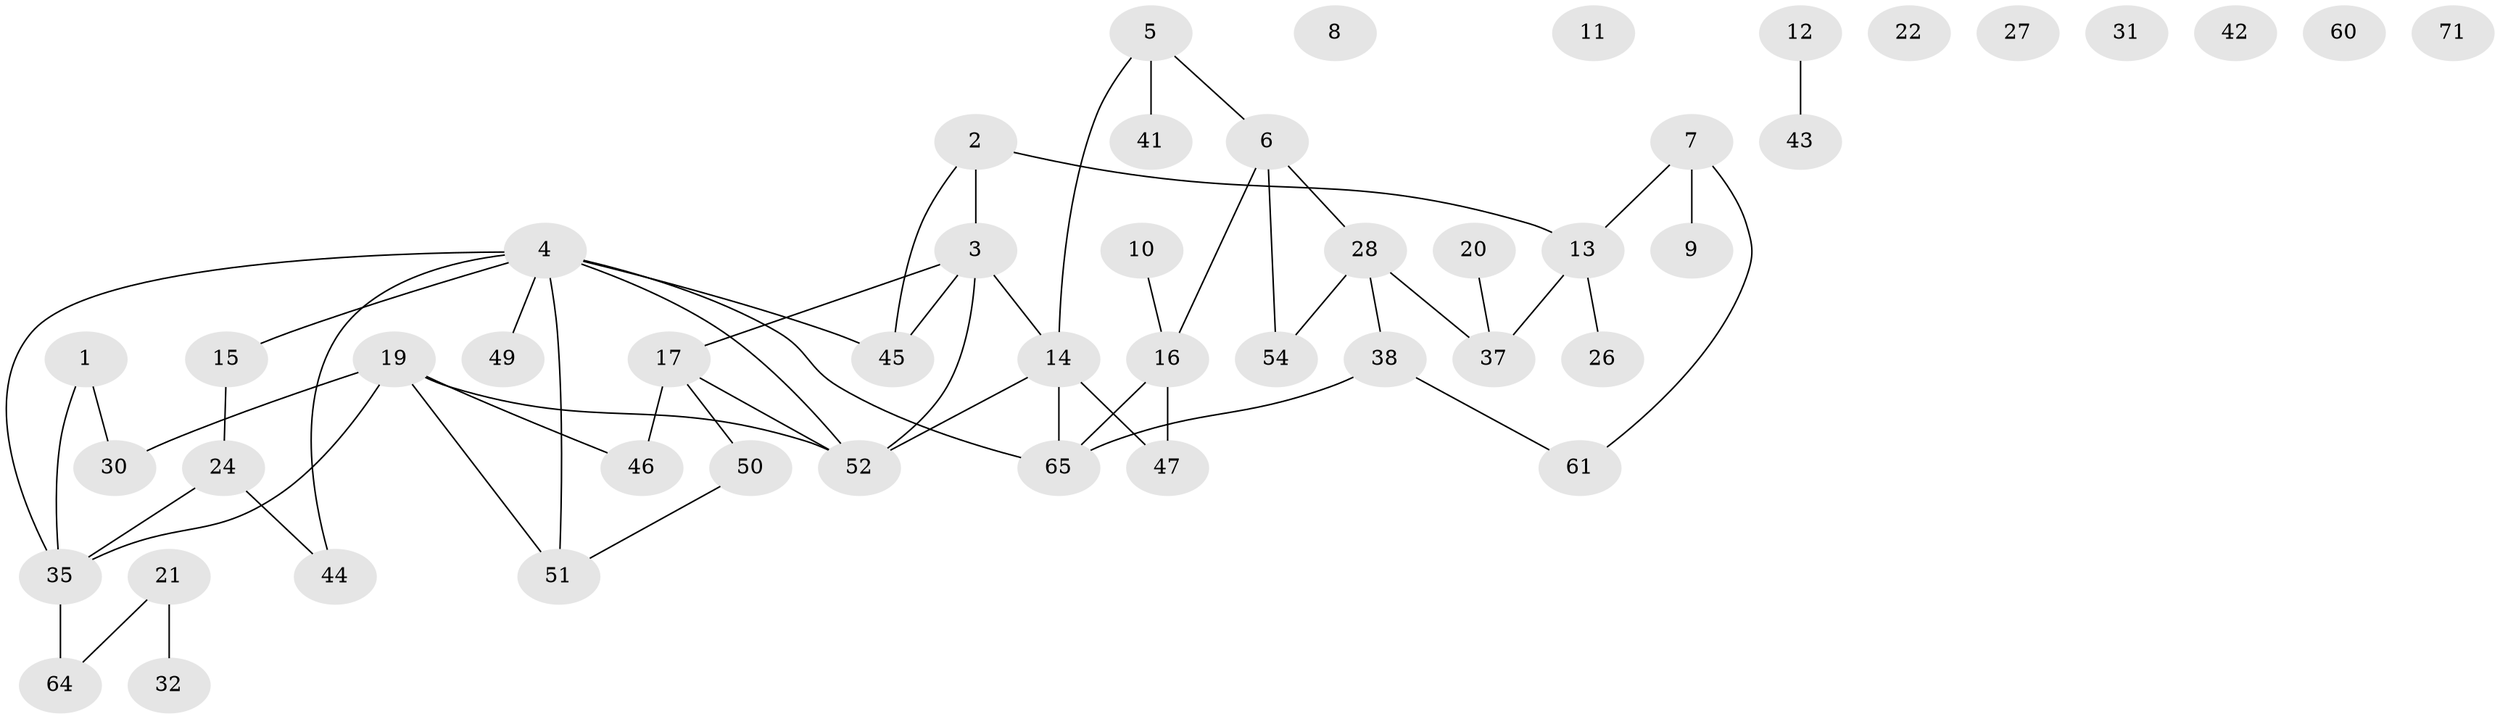 // original degree distribution, {2: 0.375, 1: 0.1527777777777778, 4: 0.125, 3: 0.16666666666666666, 0: 0.1111111111111111, 5: 0.041666666666666664, 6: 0.027777777777777776}
// Generated by graph-tools (version 1.1) at 2025/41/03/06/25 10:41:20]
// undirected, 48 vertices, 56 edges
graph export_dot {
graph [start="1"]
  node [color=gray90,style=filled];
  1;
  2 [super="+62"];
  3 [super="+34"];
  4 [super="+39"];
  5 [super="+40"];
  6 [super="+58"];
  7 [super="+48"];
  8;
  9;
  10;
  11;
  12 [super="+18"];
  13 [super="+33"];
  14 [super="+29"];
  15;
  16 [super="+69"];
  17 [super="+72"];
  19 [super="+23"];
  20;
  21 [super="+36"];
  22;
  24 [super="+25"];
  26;
  27;
  28 [super="+63"];
  30 [super="+53"];
  31;
  32;
  35 [super="+66"];
  37;
  38 [super="+68"];
  41;
  42;
  43;
  44;
  45 [super="+59"];
  46 [super="+67"];
  47;
  49;
  50;
  51 [super="+55"];
  52 [super="+57"];
  54 [super="+56"];
  60;
  61;
  64;
  65 [super="+70"];
  71;
  1 -- 30;
  1 -- 35;
  2 -- 45;
  2 -- 3;
  2 -- 13;
  3 -- 52;
  3 -- 14;
  3 -- 17;
  3 -- 45;
  4 -- 15;
  4 -- 35;
  4 -- 51;
  4 -- 65;
  4 -- 49;
  4 -- 52;
  4 -- 44;
  4 -- 45;
  5 -- 6;
  5 -- 41;
  5 -- 14;
  6 -- 54;
  6 -- 28;
  6 -- 16;
  7 -- 9;
  7 -- 61;
  7 -- 13;
  10 -- 16;
  12 -- 43;
  13 -- 26;
  13 -- 37;
  14 -- 47;
  14 -- 65 [weight=2];
  14 -- 52;
  15 -- 24;
  16 -- 65;
  16 -- 47;
  17 -- 50;
  17 -- 46;
  17 -- 52;
  19 -- 46 [weight=2];
  19 -- 52;
  19 -- 35;
  19 -- 30;
  19 -- 51;
  20 -- 37;
  21 -- 32;
  21 -- 64;
  24 -- 35;
  24 -- 44;
  28 -- 37;
  28 -- 38;
  28 -- 54;
  35 -- 64;
  38 -- 65;
  38 -- 61;
  50 -- 51;
}
